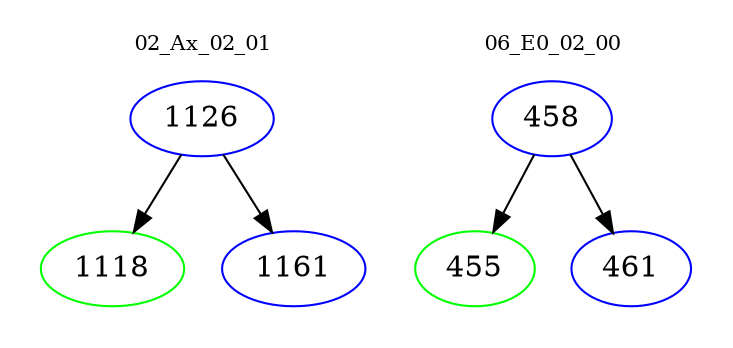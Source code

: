 digraph{
subgraph cluster_0 {
color = white
label = "02_Ax_02_01";
fontsize=10;
T0_1126 [label="1126", color="blue"]
T0_1126 -> T0_1118 [color="black"]
T0_1118 [label="1118", color="green"]
T0_1126 -> T0_1161 [color="black"]
T0_1161 [label="1161", color="blue"]
}
subgraph cluster_1 {
color = white
label = "06_E0_02_00";
fontsize=10;
T1_458 [label="458", color="blue"]
T1_458 -> T1_455 [color="black"]
T1_455 [label="455", color="green"]
T1_458 -> T1_461 [color="black"]
T1_461 [label="461", color="blue"]
}
}
